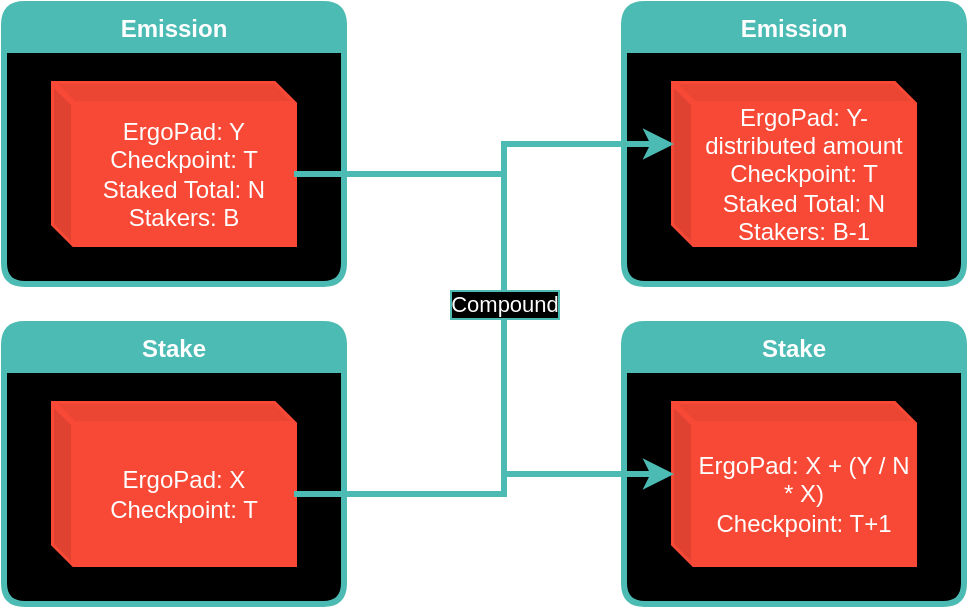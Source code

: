 <mxfile version="16.1.2" type="device"><diagram id="QOwcaWJ8UAR32Rd_rkUK" name="Page-1"><mxGraphModel dx="525" dy="417" grid="1" gridSize="10" guides="1" tooltips="1" connect="1" arrows="1" fold="1" page="1" pageScale="1" pageWidth="850" pageHeight="1100" math="0" shadow="0"><root><mxCell id="0"/><mxCell id="1" parent="0"/><mxCell id="8tIXJ-7l0-ROnwXEZp2_-1" value="Stake" style="swimlane;container=1;collapsible=0;fillColor=#4CBBB4;swimlaneLine=1;rounded=1;swimlaneFillColor=#000000;fontColor=#FFFFFF;labelBorderColor=none;strokeColor=#4CBBB4;strokeWidth=3;" parent="1" vertex="1"><mxGeometry x="210" y="410" width="170" height="140" as="geometry"/></mxCell><mxCell id="8tIXJ-7l0-ROnwXEZp2_-2" value="ErgoPad: X&lt;br&gt;Checkpoint: T" style="shape=cube;whiteSpace=wrap;html=1;boundedLbl=1;backgroundOutline=1;darkOpacity=0.05;darkOpacity2=0.1;rounded=1;labelBorderColor=none;fontColor=#FFFFFF;strokeColor=#F84936;strokeWidth=3;fillColor=#F84936;size=10;" parent="8tIXJ-7l0-ROnwXEZp2_-1" vertex="1"><mxGeometry x="25" y="40" width="120" height="80" as="geometry"/></mxCell><mxCell id="kAseovrpmOcmg-6U1BIF-1" value="Emission" style="swimlane;container=1;collapsible=0;fillColor=#4CBBB4;swimlaneLine=1;rounded=1;swimlaneFillColor=#000000;fontColor=#FFFFFF;labelBorderColor=none;strokeColor=#4CBBB4;strokeWidth=3;" parent="1" vertex="1"><mxGeometry x="210" y="250" width="170" height="140" as="geometry"/></mxCell><mxCell id="kAseovrpmOcmg-6U1BIF-2" value="ErgoPad: Y&lt;br&gt;Checkpoint: T&lt;br&gt;Staked Total: N&lt;br&gt;Stakers: B" style="shape=cube;whiteSpace=wrap;html=1;boundedLbl=1;backgroundOutline=1;darkOpacity=0.05;darkOpacity2=0.1;rounded=1;labelBorderColor=none;fontColor=#FFFFFF;strokeColor=#F84936;strokeWidth=3;fillColor=#F84936;size=10;" parent="kAseovrpmOcmg-6U1BIF-1" vertex="1"><mxGeometry x="25" y="40" width="120" height="80" as="geometry"/></mxCell><mxCell id="CafLgo59xzQ_1oh2mqgS-1" value="Stake" style="swimlane;container=1;collapsible=0;fillColor=#4CBBB4;swimlaneLine=1;rounded=1;swimlaneFillColor=#000000;fontColor=#FFFFFF;labelBorderColor=none;strokeColor=#4CBBB4;strokeWidth=3;" parent="1" vertex="1"><mxGeometry x="520" y="410" width="170" height="140" as="geometry"/></mxCell><mxCell id="CafLgo59xzQ_1oh2mqgS-2" value="ErgoPad: X + (Y / N * X)&lt;br&gt;Checkpoint: T+1" style="shape=cube;whiteSpace=wrap;html=1;boundedLbl=1;backgroundOutline=1;darkOpacity=0.05;darkOpacity2=0.1;rounded=1;labelBorderColor=none;fontColor=#FFFFFF;strokeColor=#F84936;strokeWidth=3;fillColor=#F84936;size=10;" parent="CafLgo59xzQ_1oh2mqgS-1" vertex="1"><mxGeometry x="25" y="40" width="120" height="80" as="geometry"/></mxCell><mxCell id="4LkCd_EpSlEQ_UbOYMZ6-1" value="Emission" style="swimlane;container=1;collapsible=0;fillColor=#4CBBB4;swimlaneLine=1;rounded=1;swimlaneFillColor=#000000;fontColor=#FFFFFF;labelBorderColor=none;strokeColor=#4CBBB4;strokeWidth=3;" parent="1" vertex="1"><mxGeometry x="520" y="250" width="170" height="140" as="geometry"/></mxCell><mxCell id="4LkCd_EpSlEQ_UbOYMZ6-2" value="ErgoPad: Y-distributed amount&lt;br&gt;Checkpoint: T&lt;br&gt;Staked Total: N&lt;br&gt;Stakers: B-1" style="shape=cube;whiteSpace=wrap;html=1;boundedLbl=1;backgroundOutline=1;darkOpacity=0.05;darkOpacity2=0.1;rounded=1;labelBorderColor=none;fontColor=#FFFFFF;strokeColor=#F84936;strokeWidth=3;fillColor=#F84936;size=10;" parent="4LkCd_EpSlEQ_UbOYMZ6-1" vertex="1"><mxGeometry x="25" y="40" width="120" height="80" as="geometry"/></mxCell><mxCell id="xHbIq4sXewFxrdl0ppRF-1" style="edgeStyle=orthogonalEdgeStyle;rounded=0;orthogonalLoop=1;jettySize=auto;html=1;exitX=0;exitY=0;exitDx=120;exitDy=45;exitPerimeter=0;labelBackgroundColor=#000000;labelBorderColor=#4CBBB4;fontColor=#FFFFFF;startArrow=none;startFill=0;endArrow=classic;endFill=1;strokeColor=#4CBBB4;strokeWidth=3;" edge="1" parent="1" source="8tIXJ-7l0-ROnwXEZp2_-2"><mxGeometry relative="1" as="geometry"><mxPoint x="365" y="345" as="sourcePoint"/><mxPoint x="545" y="320" as="targetPoint"/><Array as="points"><mxPoint x="460" y="495"/><mxPoint x="460" y="320"/><mxPoint x="545" y="320"/></Array></mxGeometry></mxCell><mxCell id="4LkCd_EpSlEQ_UbOYMZ6-3" value="Compound" style="edgeStyle=orthogonalEdgeStyle;rounded=0;orthogonalLoop=1;jettySize=auto;html=1;exitX=0;exitY=0;exitDx=120;exitDy=45;exitPerimeter=0;labelBackgroundColor=#000000;labelBorderColor=#4CBBB4;fontColor=#FFFFFF;startArrow=none;startFill=0;endArrow=classic;endFill=1;strokeColor=#4CBBB4;strokeWidth=3;" parent="1" source="kAseovrpmOcmg-6U1BIF-2" edge="1"><mxGeometry relative="1" as="geometry"><mxPoint x="365" y="345" as="sourcePoint"/><mxPoint x="545" y="485" as="targetPoint"/><Array as="points"><mxPoint x="460" y="335"/><mxPoint x="460" y="485"/></Array></mxGeometry></mxCell></root></mxGraphModel></diagram></mxfile>